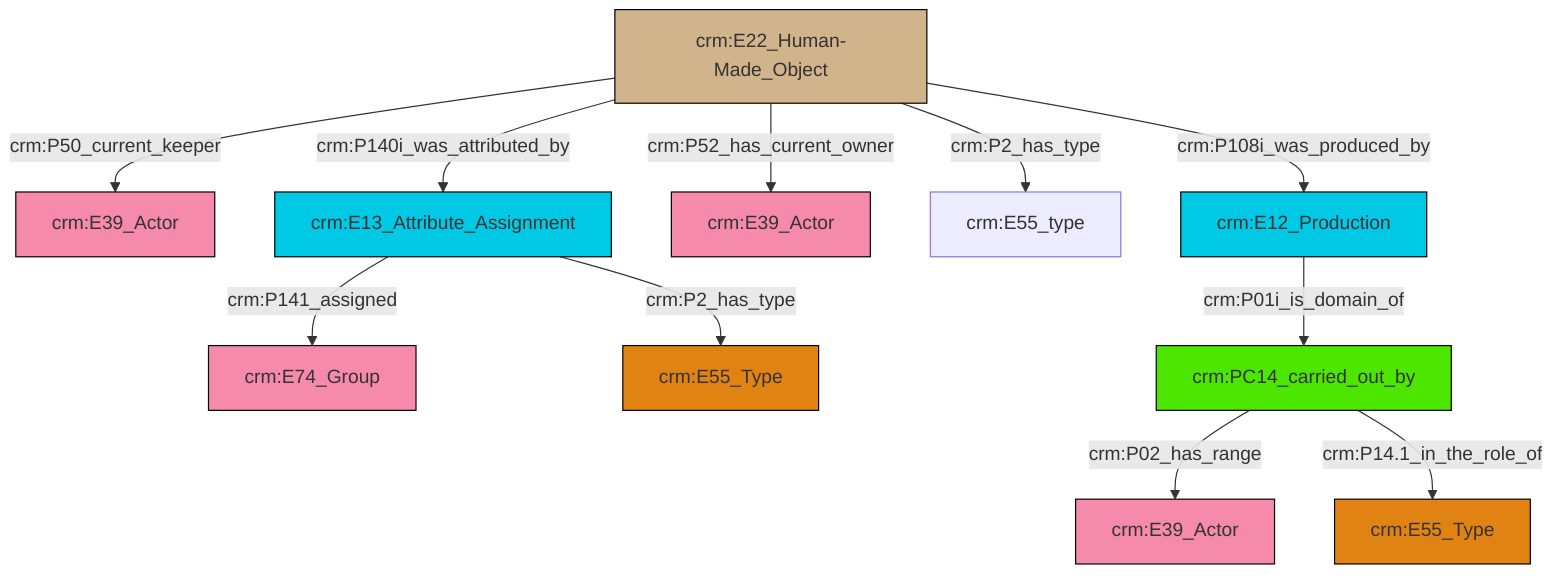 graph TD
classDef Literal fill:#f2f2f2,stroke:#000000;
classDef CRM_Entity fill:#FFFFFF,stroke:#000000;
classDef Temporal_Entity fill:#00C9E6, stroke:#000000;
classDef Type fill:#E18312, stroke:#000000;
classDef Time-Span fill:#2C9C91, stroke:#000000;
classDef Appellation fill:#FFEB7F, stroke:#000000;
classDef Place fill:#008836, stroke:#000000;
classDef Persistent_Item fill:#B266B2, stroke:#000000;
classDef Conceptual_Object fill:#FFD700, stroke:#000000;
classDef Physical_Thing fill:#D2B48C, stroke:#000000;
classDef Actor fill:#f58aad, stroke:#000000;
classDef PC_Classes fill:#4ce600, stroke:#000000;
classDef Multi fill:#cccccc,stroke:#000000;

0["crm:E22_Human-Made_Object"]:::Physical_Thing -->|crm:P50_current_keeper| 1["crm:E39_Actor"]:::Actor
0["crm:E22_Human-Made_Object"]:::Physical_Thing -->|crm:P140i_was_attributed_by| 4["crm:E13_Attribute_Assignment"]:::Temporal_Entity
0["crm:E22_Human-Made_Object"]:::Physical_Thing -->|crm:P52_has_current_owner| 7["crm:E39_Actor"]:::Actor
4["crm:E13_Attribute_Assignment"]:::Temporal_Entity -->|crm:P2_has_type| 5["crm:E55_Type"]:::Type
4["crm:E13_Attribute_Assignment"]:::Temporal_Entity -->|crm:P141_assigned| 2["crm:E74_Group"]:::Actor
11["crm:PC14_carried_out_by"]:::PC_Classes -->|crm:P02_has_range| 14["crm:E39_Actor"]:::Actor
19["crm:E12_Production"]:::Temporal_Entity -->|crm:P01i_is_domain_of| 11["crm:PC14_carried_out_by"]:::PC_Classes
0["crm:E22_Human-Made_Object"]:::Physical_Thing -->|crm:P108i_was_produced_by| 19["crm:E12_Production"]:::Temporal_Entity
0["crm:E22_Human-Made_Object"]:::Physical_Thing -->|crm:P2_has_type| 9["crm:E55_type"]:::Default
11["crm:PC14_carried_out_by"]:::PC_Classes -->|crm:P14.1_in_the_role_of| 16["crm:E55_Type"]:::Type